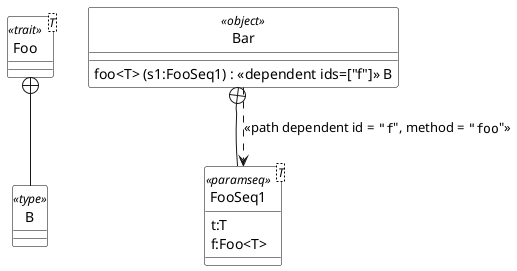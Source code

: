 @startuml Dependent Types 

'trait Foo[A]{type B;def value:B}
'object Bar { def foo[T](t:T,f:Foo[T]):f.B}

class Foo<T> <<trait>> 

class B <<type>> 

Foo +-- B 

class Bar <<object>> {
    foo<T> (s1:FooSeq1) : <<dependent ids=["f"]>> B
}

Bar +-- FooSeq1 
Bar ..> FooSeq1 : "<<path dependent id = """f""", method = """foo""" >>"

class FooSeq1<T> <<paramseq>> {
    t:T 
    f:Foo<T>
}


hide class circle
hide <<paramList>> methods

skinparam class {
    BackgroundColor White
    ArrowColor Black
    BorderColor Black
}
@enduml